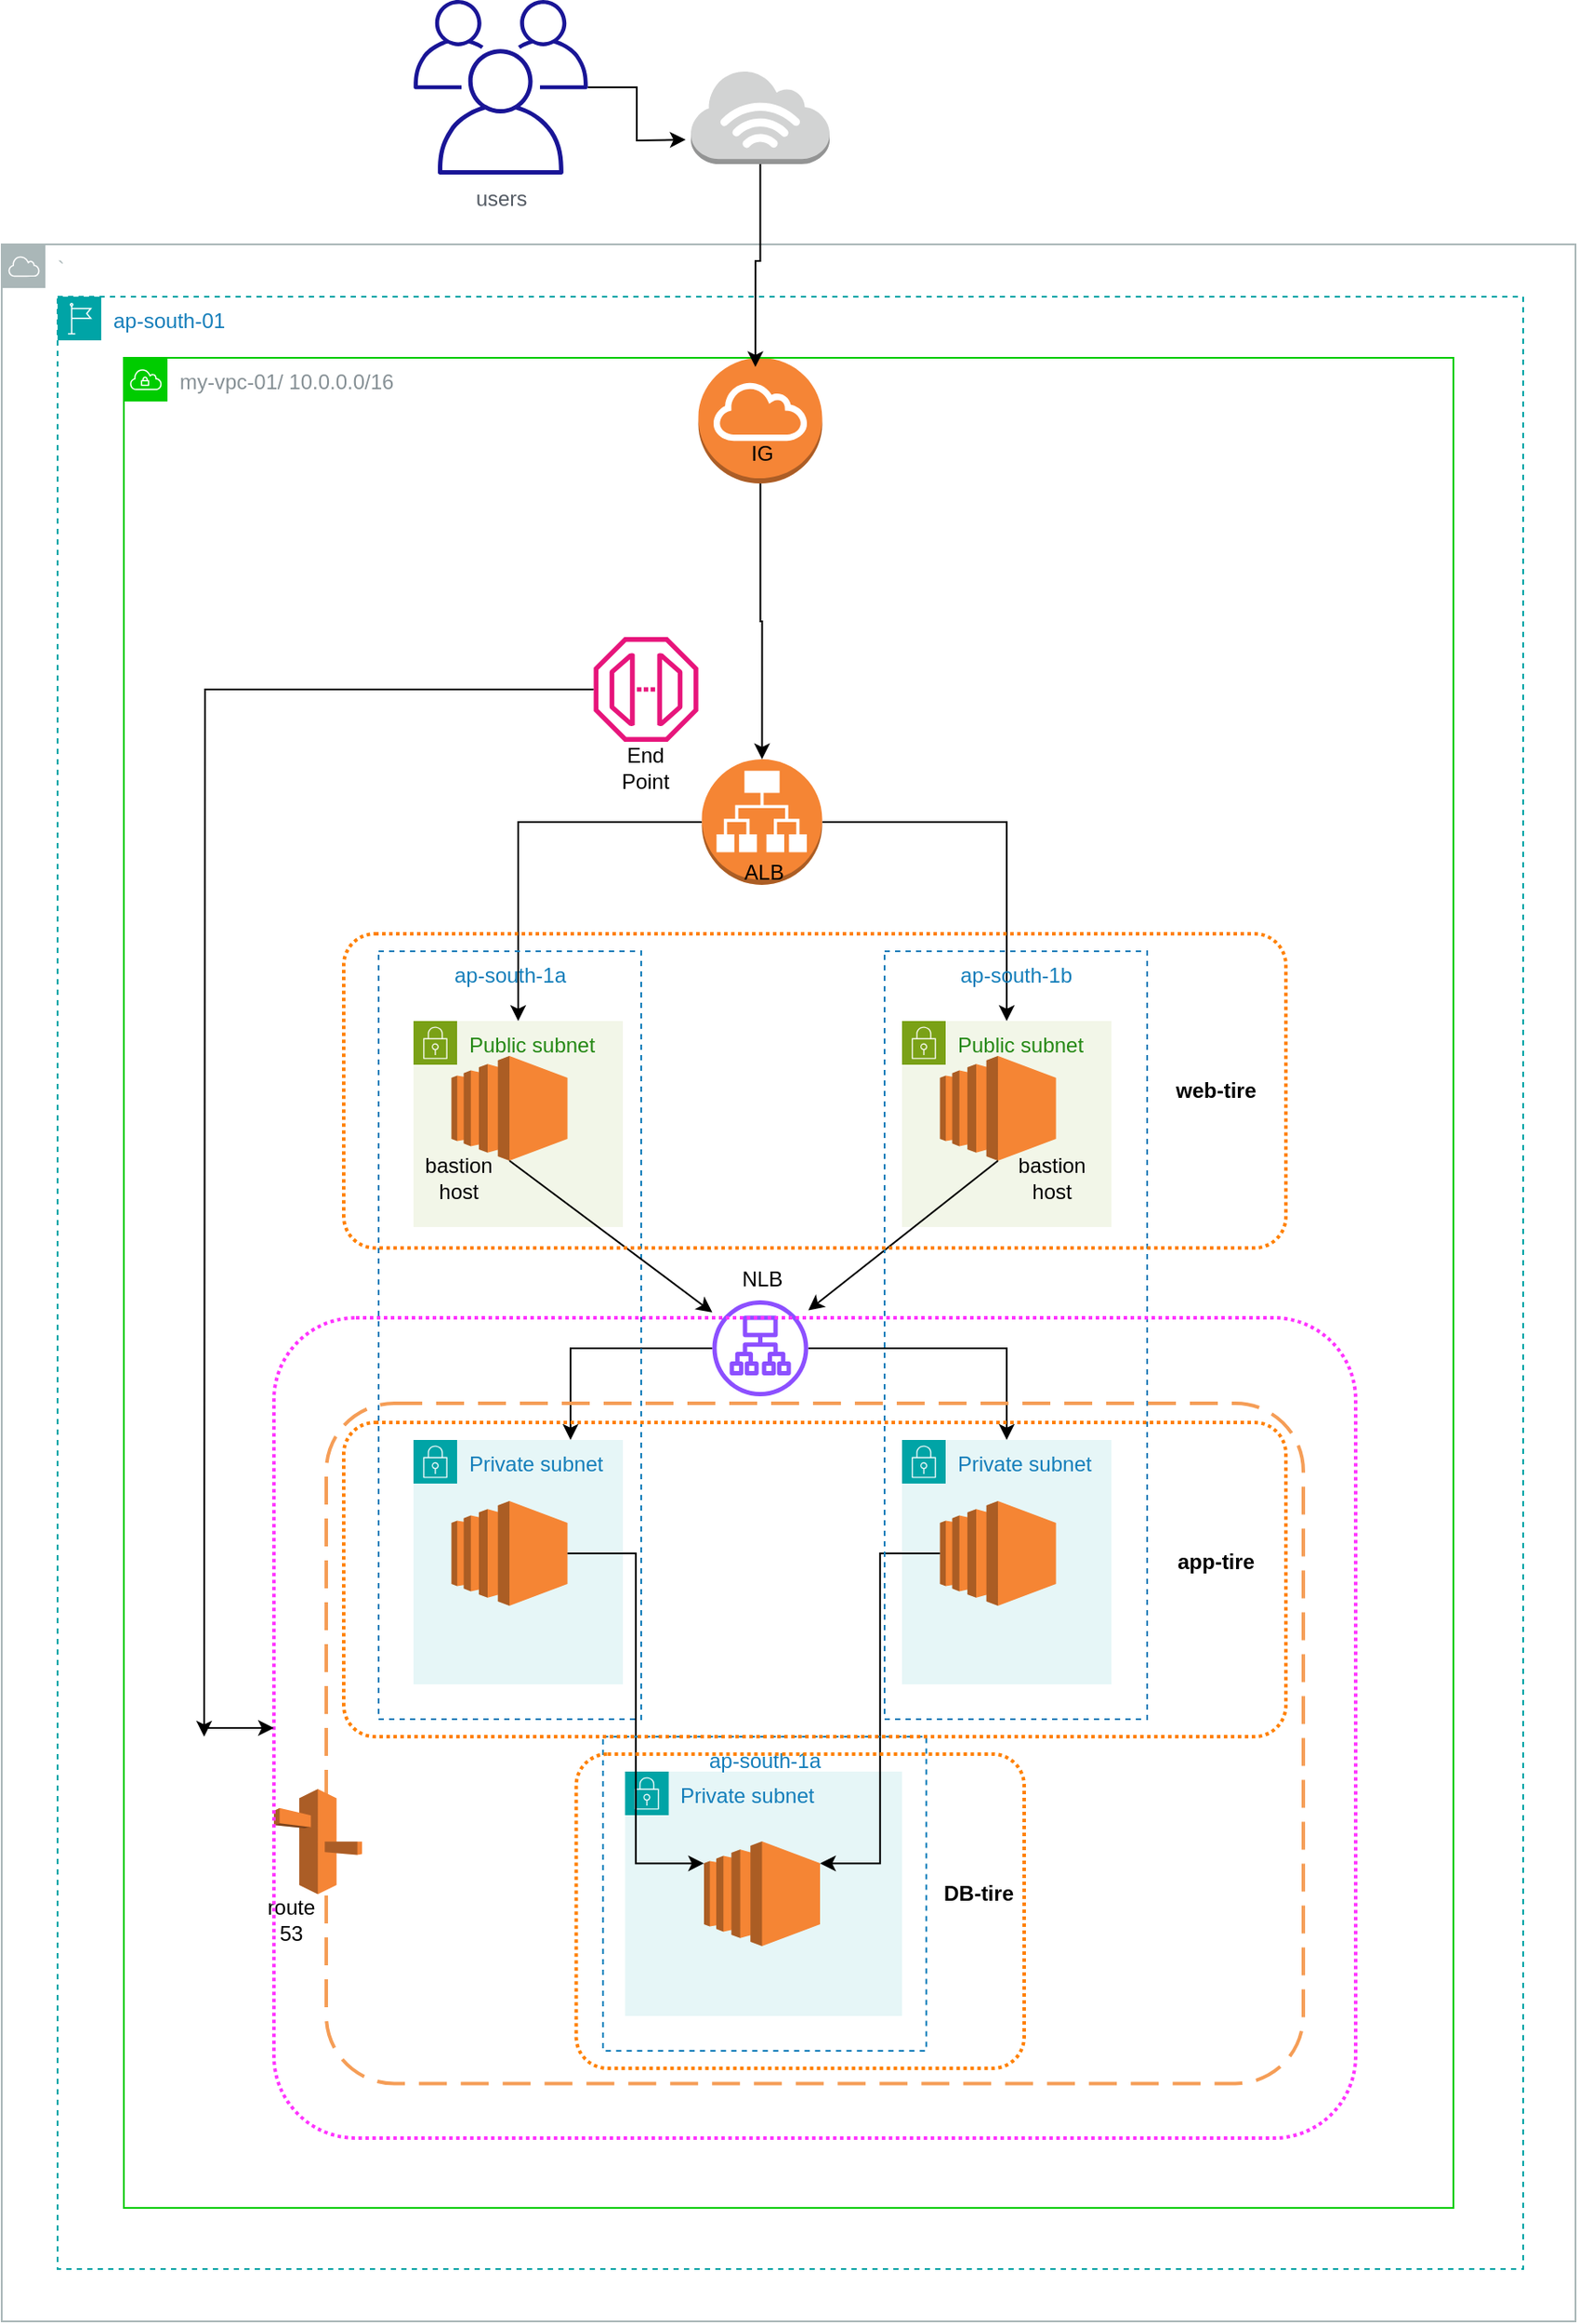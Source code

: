 <mxfile version="22.1.11" type="github">
  <diagram name="Page-1" id="aRuCgZtnoSvNG3mgIwN0">
    <mxGraphModel dx="2261" dy="2035" grid="1" gridSize="10" guides="1" tooltips="1" connect="1" arrows="1" fold="1" page="1" pageScale="1" pageWidth="827" pageHeight="1169" math="0" shadow="0">
      <root>
        <mxCell id="0" />
        <mxCell id="1" parent="0" />
        <mxCell id="_Dg9AQlfLl--0kB6ONo2-64" value="Public subnet" style="points=[[0,0],[0.25,0],[0.5,0],[0.75,0],[1,0],[1,0.25],[1,0.5],[1,0.75],[1,1],[0.75,1],[0.5,1],[0.25,1],[0,1],[0,0.75],[0,0.5],[0,0.25]];outlineConnect=0;gradientColor=none;html=1;whiteSpace=wrap;fontSize=12;fontStyle=0;container=1;pointerEvents=0;collapsible=0;recursiveResize=0;shape=mxgraph.aws4.group;grIcon=mxgraph.aws4.group_security_group;grStroke=0;strokeColor=#7AA116;fillColor=#F2F6E8;verticalAlign=top;align=left;spacingLeft=30;fontColor=#248814;dashed=0;" parent="1" vertex="1">
          <mxGeometry x="204" y="455" width="120" height="118" as="geometry" />
        </mxCell>
        <mxCell id="_Dg9AQlfLl--0kB6ONo2-65" value="" style="outlineConnect=0;dashed=0;verticalLabelPosition=bottom;verticalAlign=top;align=center;html=1;shape=mxgraph.aws3.ec2;fillColor=#F58534;gradientColor=none;" parent="_Dg9AQlfLl--0kB6ONo2-64" vertex="1">
          <mxGeometry x="21.75" y="20" width="66.5" height="60" as="geometry" />
        </mxCell>
        <mxCell id="_Dg9AQlfLl--0kB6ONo2-66" value="Public subnet" style="points=[[0,0],[0.25,0],[0.5,0],[0.75,0],[1,0],[1,0.25],[1,0.5],[1,0.75],[1,1],[0.75,1],[0.5,1],[0.25,1],[0,1],[0,0.75],[0,0.5],[0,0.25]];outlineConnect=0;gradientColor=none;html=1;whiteSpace=wrap;fontSize=12;fontStyle=0;container=1;pointerEvents=0;collapsible=0;recursiveResize=0;shape=mxgraph.aws4.group;grIcon=mxgraph.aws4.group_security_group;grStroke=0;strokeColor=#7AA116;fillColor=#F2F6E8;verticalAlign=top;align=left;spacingLeft=30;fontColor=#248814;dashed=0;" parent="1" vertex="1">
          <mxGeometry x="484" y="455" width="120" height="118" as="geometry" />
        </mxCell>
        <mxCell id="_Dg9AQlfLl--0kB6ONo2-67" value="" style="outlineConnect=0;dashed=0;verticalLabelPosition=bottom;verticalAlign=top;align=center;html=1;shape=mxgraph.aws3.ec2;fillColor=#F58534;gradientColor=none;" parent="_Dg9AQlfLl--0kB6ONo2-66" vertex="1">
          <mxGeometry x="21.75" y="20" width="66.5" height="60" as="geometry" />
        </mxCell>
        <mxCell id="_Dg9AQlfLl--0kB6ONo2-68" value="Private subnet" style="points=[[0,0],[0.25,0],[0.5,0],[0.75,0],[1,0],[1,0.25],[1,0.5],[1,0.75],[1,1],[0.75,1],[0.5,1],[0.25,1],[0,1],[0,0.75],[0,0.5],[0,0.25]];outlineConnect=0;gradientColor=none;html=1;whiteSpace=wrap;fontSize=12;fontStyle=0;container=1;pointerEvents=0;collapsible=0;recursiveResize=0;shape=mxgraph.aws4.group;grIcon=mxgraph.aws4.group_security_group;grStroke=0;strokeColor=#00A4A6;fillColor=#E6F6F7;verticalAlign=top;align=left;spacingLeft=30;fontColor=#147EBA;dashed=0;" parent="1" vertex="1">
          <mxGeometry x="204" y="695" width="120" height="140" as="geometry" />
        </mxCell>
        <mxCell id="_Dg9AQlfLl--0kB6ONo2-70" value="" style="outlineConnect=0;dashed=0;verticalLabelPosition=bottom;verticalAlign=top;align=center;html=1;shape=mxgraph.aws3.ec2;fillColor=#F58534;gradientColor=none;" parent="_Dg9AQlfLl--0kB6ONo2-68" vertex="1">
          <mxGeometry x="21.75" y="35" width="66.5" height="60" as="geometry" />
        </mxCell>
        <mxCell id="_Dg9AQlfLl--0kB6ONo2-74" value="Private subnet" style="points=[[0,0],[0.25,0],[0.5,0],[0.75,0],[1,0],[1,0.25],[1,0.5],[1,0.75],[1,1],[0.75,1],[0.5,1],[0.25,1],[0,1],[0,0.75],[0,0.5],[0,0.25]];outlineConnect=0;gradientColor=none;html=1;whiteSpace=wrap;fontSize=12;fontStyle=0;container=1;pointerEvents=0;collapsible=0;recursiveResize=0;shape=mxgraph.aws4.group;grIcon=mxgraph.aws4.group_security_group;grStroke=0;strokeColor=#00A4A6;fillColor=#E6F6F7;verticalAlign=top;align=left;spacingLeft=30;fontColor=#147EBA;dashed=0;" parent="1" vertex="1">
          <mxGeometry x="484" y="695" width="120" height="140" as="geometry" />
        </mxCell>
        <mxCell id="_Dg9AQlfLl--0kB6ONo2-75" value="" style="outlineConnect=0;dashed=0;verticalLabelPosition=bottom;verticalAlign=top;align=center;html=1;shape=mxgraph.aws3.ec2;fillColor=#F58534;gradientColor=none;" parent="_Dg9AQlfLl--0kB6ONo2-74" vertex="1">
          <mxGeometry x="21.75" y="35" width="66.5" height="60" as="geometry" />
        </mxCell>
        <mxCell id="_Dg9AQlfLl--0kB6ONo2-156" style="edgeStyle=orthogonalEdgeStyle;rounded=0;orthogonalLoop=1;jettySize=auto;html=1;" parent="1" source="_Dg9AQlfLl--0kB6ONo2-84" edge="1">
          <mxGeometry relative="1" as="geometry">
            <mxPoint x="84" y="865" as="targetPoint" />
          </mxGeometry>
        </mxCell>
        <mxCell id="_Dg9AQlfLl--0kB6ONo2-84" value="" style="sketch=0;outlineConnect=0;fontColor=#232F3E;gradientColor=none;fillColor=#E7157B;strokeColor=none;dashed=0;verticalLabelPosition=bottom;verticalAlign=top;align=center;html=1;fontSize=12;fontStyle=0;aspect=fixed;pointerEvents=1;shape=mxgraph.aws4.endpoint;" parent="1" vertex="1">
          <mxGeometry x="307.26" y="235" width="60" height="60" as="geometry" />
        </mxCell>
        <mxCell id="_Dg9AQlfLl--0kB6ONo2-85" style="edgeStyle=orthogonalEdgeStyle;rounded=0;orthogonalLoop=1;jettySize=auto;html=1;entryX=0.5;entryY=0;entryDx=0;entryDy=0;" parent="1" source="_Dg9AQlfLl--0kB6ONo2-87" target="_Dg9AQlfLl--0kB6ONo2-64" edge="1">
          <mxGeometry relative="1" as="geometry" />
        </mxCell>
        <mxCell id="_Dg9AQlfLl--0kB6ONo2-86" style="edgeStyle=orthogonalEdgeStyle;rounded=0;orthogonalLoop=1;jettySize=auto;html=1;entryX=0.5;entryY=0;entryDx=0;entryDy=0;" parent="1" source="_Dg9AQlfLl--0kB6ONo2-87" target="_Dg9AQlfLl--0kB6ONo2-66" edge="1">
          <mxGeometry relative="1" as="geometry" />
        </mxCell>
        <mxCell id="_Dg9AQlfLl--0kB6ONo2-87" value="" style="outlineConnect=0;dashed=0;verticalLabelPosition=bottom;verticalAlign=top;align=center;html=1;shape=mxgraph.aws3.application_load_balancer;fillColor=#F58534;gradientColor=none;" parent="1" vertex="1">
          <mxGeometry x="369.26" y="305" width="69" height="72" as="geometry" />
        </mxCell>
        <mxCell id="_Dg9AQlfLl--0kB6ONo2-88" style="edgeStyle=orthogonalEdgeStyle;rounded=0;orthogonalLoop=1;jettySize=auto;html=1;entryX=0.75;entryY=0;entryDx=0;entryDy=0;" parent="1" source="_Dg9AQlfLl--0kB6ONo2-90" target="_Dg9AQlfLl--0kB6ONo2-68" edge="1">
          <mxGeometry relative="1" as="geometry" />
        </mxCell>
        <mxCell id="_Dg9AQlfLl--0kB6ONo2-89" style="edgeStyle=orthogonalEdgeStyle;rounded=0;orthogonalLoop=1;jettySize=auto;html=1;entryX=0.5;entryY=0;entryDx=0;entryDy=0;" parent="1" source="_Dg9AQlfLl--0kB6ONo2-90" target="_Dg9AQlfLl--0kB6ONo2-74" edge="1">
          <mxGeometry relative="1" as="geometry" />
        </mxCell>
        <mxCell id="_Dg9AQlfLl--0kB6ONo2-90" value="" style="sketch=0;outlineConnect=0;fontColor=#232F3E;gradientColor=none;fillColor=#8C4FFF;strokeColor=none;dashed=0;verticalLabelPosition=bottom;verticalAlign=top;align=center;html=1;fontSize=12;fontStyle=0;aspect=fixed;pointerEvents=1;shape=mxgraph.aws4.application_load_balancer;" parent="1" vertex="1">
          <mxGeometry x="375.26" y="615" width="55" height="55" as="geometry" />
        </mxCell>
        <mxCell id="_Dg9AQlfLl--0kB6ONo2-91" value="&lt;div class=&quot;column-row&quot; style=&quot;height: 36px;&quot;&gt;&lt;div class=&quot;column-sub-section-header&quot;&gt;ap-south-1a&lt;/div&gt;&lt;/div&gt;" style="fillColor=none;strokeColor=#147EBA;dashed=1;verticalAlign=top;fontStyle=0;fontColor=#147EBA;whiteSpace=wrap;html=1;" parent="1" vertex="1">
          <mxGeometry x="184" y="415" width="150.5" height="440" as="geometry" />
        </mxCell>
        <mxCell id="_Dg9AQlfLl--0kB6ONo2-96" value="" style="outlineConnect=0;dashed=0;verticalLabelPosition=bottom;verticalAlign=top;align=center;html=1;shape=mxgraph.aws3.internet_gateway;fillColor=#F58536;gradientColor=none;" parent="1" vertex="1">
          <mxGeometry x="367.26" y="75" width="71" height="72" as="geometry" />
        </mxCell>
        <mxCell id="_Dg9AQlfLl--0kB6ONo2-97" value="" style="rounded=1;arcSize=10;dashed=1;strokeColor=#F59D56;fillColor=none;gradientColor=none;dashPattern=8 4;strokeWidth=2;" parent="1" vertex="1">
          <mxGeometry x="154" y="674" width="560" height="389.75" as="geometry" />
        </mxCell>
        <mxCell id="_Dg9AQlfLl--0kB6ONo2-98" value="" style="outlineConnect=0;dashed=0;verticalLabelPosition=bottom;verticalAlign=top;align=center;html=1;shape=mxgraph.aws3.route_53;fillColor=#F58536;gradientColor=none;" parent="1" vertex="1">
          <mxGeometry x="124" y="895" width="50.5" height="60.25" as="geometry" />
        </mxCell>
        <mxCell id="_Dg9AQlfLl--0kB6ONo2-99" value="my-vpc-01/ 10.0.0.0/16" style="sketch=0;outlineConnect=0;gradientColor=none;html=1;whiteSpace=wrap;fontSize=12;fontStyle=0;shape=mxgraph.aws4.group;grIcon=mxgraph.aws4.group_vpc;strokeColor=#00CC00;fillColor=none;verticalAlign=top;align=left;spacingLeft=30;fontColor=#879196;dashed=0;" parent="1" vertex="1">
          <mxGeometry x="38" y="75" width="762" height="1060" as="geometry" />
        </mxCell>
        <mxCell id="_Dg9AQlfLl--0kB6ONo2-100" style="edgeStyle=orthogonalEdgeStyle;rounded=0;orthogonalLoop=1;jettySize=auto;html=1;entryX=0.5;entryY=0;entryDx=0;entryDy=0;entryPerimeter=0;" parent="1" source="_Dg9AQlfLl--0kB6ONo2-96" target="_Dg9AQlfLl--0kB6ONo2-87" edge="1">
          <mxGeometry relative="1" as="geometry">
            <mxPoint x="403" y="215" as="targetPoint" />
          </mxGeometry>
        </mxCell>
        <mxCell id="_Dg9AQlfLl--0kB6ONo2-102" value="" style="endArrow=classic;html=1;rounded=0;exitX=0.5;exitY=1;exitDx=0;exitDy=0;exitPerimeter=0;" parent="1" source="_Dg9AQlfLl--0kB6ONo2-65" target="_Dg9AQlfLl--0kB6ONo2-90" edge="1">
          <mxGeometry width="50" height="50" relative="1" as="geometry">
            <mxPoint x="4" y="765" as="sourcePoint" />
            <mxPoint x="54" y="715" as="targetPoint" />
          </mxGeometry>
        </mxCell>
        <mxCell id="_Dg9AQlfLl--0kB6ONo2-103" value="" style="endArrow=classic;html=1;rounded=0;exitX=0.5;exitY=1;exitDx=0;exitDy=0;exitPerimeter=0;" parent="1" source="_Dg9AQlfLl--0kB6ONo2-67" target="_Dg9AQlfLl--0kB6ONo2-90" edge="1">
          <mxGeometry width="50" height="50" relative="1" as="geometry">
            <mxPoint x="574" y="585" as="sourcePoint" />
            <mxPoint x="434" y="615" as="targetPoint" />
          </mxGeometry>
        </mxCell>
        <mxCell id="_Dg9AQlfLl--0kB6ONo2-105" value="ap-south-01" style="points=[[0,0],[0.25,0],[0.5,0],[0.75,0],[1,0],[1,0.25],[1,0.5],[1,0.75],[1,1],[0.75,1],[0.5,1],[0.25,1],[0,1],[0,0.75],[0,0.5],[0,0.25]];outlineConnect=0;gradientColor=none;html=1;whiteSpace=wrap;fontSize=12;fontStyle=0;container=1;pointerEvents=0;collapsible=0;recursiveResize=0;shape=mxgraph.aws4.group;grIcon=mxgraph.aws4.group_region;strokeColor=#00A4A6;fillColor=none;verticalAlign=top;align=left;spacingLeft=30;fontColor=#147EBA;dashed=1;" parent="1" vertex="1">
          <mxGeometry y="40" width="840" height="1130" as="geometry" />
        </mxCell>
        <mxCell id="_Dg9AQlfLl--0kB6ONo2-114" value="ALB" style="text;html=1;strokeColor=none;fillColor=none;align=center;verticalAlign=middle;whiteSpace=wrap;rounded=0;" parent="1" vertex="1">
          <mxGeometry x="375.26" y="355" width="60" height="30" as="geometry" />
        </mxCell>
        <mxCell id="_Dg9AQlfLl--0kB6ONo2-112" value="IG" style="text;html=1;strokeColor=none;fillColor=none;align=center;verticalAlign=middle;whiteSpace=wrap;rounded=0;" parent="1" vertex="1">
          <mxGeometry x="374" y="115" width="60" height="30" as="geometry" />
        </mxCell>
        <mxCell id="_Dg9AQlfLl--0kB6ONo2-124" value="route&lt;br&gt;53" style="text;html=1;strokeColor=none;fillColor=none;align=center;verticalAlign=middle;whiteSpace=wrap;rounded=0;" parent="1" vertex="1">
          <mxGeometry x="104" y="955.25" width="60" height="30" as="geometry" />
        </mxCell>
        <mxCell id="_Dg9AQlfLl--0kB6ONo2-128" value="Private subnet" style="points=[[0,0],[0.25,0],[0.5,0],[0.75,0],[1,0],[1,0.25],[1,0.5],[1,0.75],[1,1],[0.75,1],[0.5,1],[0.25,1],[0,1],[0,0.75],[0,0.5],[0,0.25]];outlineConnect=0;gradientColor=none;html=1;whiteSpace=wrap;fontSize=12;fontStyle=0;container=1;pointerEvents=0;collapsible=0;recursiveResize=0;shape=mxgraph.aws4.group;grIcon=mxgraph.aws4.group_security_group;grStroke=0;strokeColor=#00A4A6;fillColor=#E6F6F7;verticalAlign=top;align=left;spacingLeft=30;fontColor=#147EBA;dashed=0;" parent="1" vertex="1">
          <mxGeometry x="325.26" y="885" width="158.74" height="140" as="geometry" />
        </mxCell>
        <mxCell id="_Dg9AQlfLl--0kB6ONo2-131" value="" style="outlineConnect=0;dashed=0;verticalLabelPosition=bottom;verticalAlign=top;align=center;html=1;shape=mxgraph.aws3.ec2;fillColor=#F58534;gradientColor=none;" parent="_Dg9AQlfLl--0kB6ONo2-128" vertex="1">
          <mxGeometry x="45.25" y="40" width="66.5" height="60" as="geometry" />
        </mxCell>
        <mxCell id="_Dg9AQlfLl--0kB6ONo2-69" style="edgeStyle=orthogonalEdgeStyle;rounded=0;orthogonalLoop=1;jettySize=auto;html=1;entryX=0;entryY=0.21;entryDx=0;entryDy=0;entryPerimeter=0;" parent="1" source="_Dg9AQlfLl--0kB6ONo2-70" target="_Dg9AQlfLl--0kB6ONo2-131" edge="1">
          <mxGeometry relative="1" as="geometry">
            <mxPoint x="259" y="875" as="targetPoint" />
          </mxGeometry>
        </mxCell>
        <mxCell id="_Dg9AQlfLl--0kB6ONo2-137" style="edgeStyle=orthogonalEdgeStyle;rounded=0;orthogonalLoop=1;jettySize=auto;html=1;entryX=1;entryY=0.21;entryDx=0;entryDy=0;entryPerimeter=0;" parent="1" source="_Dg9AQlfLl--0kB6ONo2-75" target="_Dg9AQlfLl--0kB6ONo2-131" edge="1">
          <mxGeometry relative="1" as="geometry">
            <mxPoint x="474" y="945" as="targetPoint" />
          </mxGeometry>
        </mxCell>
        <mxCell id="_Dg9AQlfLl--0kB6ONo2-133" value="&lt;b&gt;DB-tire&lt;/b&gt;" style="text;html=1;strokeColor=none;fillColor=none;align=center;verticalAlign=middle;whiteSpace=wrap;rounded=0;" parent="1" vertex="1">
          <mxGeometry x="497.89" y="940" width="60" height="30" as="geometry" />
        </mxCell>
        <mxCell id="_Dg9AQlfLl--0kB6ONo2-72" value="&lt;b&gt;app-tire&lt;/b&gt;" style="text;html=1;strokeColor=none;fillColor=none;align=center;verticalAlign=middle;whiteSpace=wrap;rounded=0;" parent="1" vertex="1">
          <mxGeometry x="634" y="750" width="60" height="30" as="geometry" />
        </mxCell>
        <mxCell id="_Dg9AQlfLl--0kB6ONo2-139" value="&lt;div class=&quot;column-row&quot; style=&quot;height: 36px;&quot;&gt;&lt;div class=&quot;column-sub-section-header&quot;&gt;ap-south-1b&lt;br&gt;&lt;/div&gt;&lt;/div&gt;" style="fillColor=none;strokeColor=#147EBA;dashed=1;verticalAlign=top;fontStyle=0;fontColor=#147EBA;whiteSpace=wrap;html=1;" parent="1" vertex="1">
          <mxGeometry x="474" y="415" width="150.5" height="440" as="geometry" />
        </mxCell>
        <mxCell id="_Dg9AQlfLl--0kB6ONo2-145" value="&lt;div class=&quot;column-row&quot; style=&quot;height: 36px;&quot;&gt;&lt;div class=&quot;column-sub-section-header&quot;&gt;ap-south-1a&lt;/div&gt;&lt;/div&gt;" style="fillColor=none;strokeColor=#147EBA;dashed=1;verticalAlign=top;fontStyle=0;fontColor=#147EBA;whiteSpace=wrap;html=1;" parent="1" vertex="1">
          <mxGeometry x="312.64" y="865" width="185.25" height="180" as="geometry" />
        </mxCell>
        <mxCell id="_Dg9AQlfLl--0kB6ONo2-146" value="&lt;b&gt;web-tire&lt;br&gt;&lt;/b&gt;" style="text;html=1;strokeColor=none;fillColor=none;align=center;verticalAlign=middle;whiteSpace=wrap;rounded=0;" parent="1" vertex="1">
          <mxGeometry x="634" y="480" width="60" height="30" as="geometry" />
        </mxCell>
        <mxCell id="_Dg9AQlfLl--0kB6ONo2-115" value="NLB&lt;br&gt;&lt;br&gt;" style="text;html=1;strokeColor=none;fillColor=none;align=center;verticalAlign=middle;whiteSpace=wrap;rounded=0;" parent="1" vertex="1">
          <mxGeometry x="374" y="595" width="60" height="30" as="geometry" />
        </mxCell>
        <mxCell id="_Dg9AQlfLl--0kB6ONo2-150" value="" style="rounded=1;arcSize=10;dashed=1;fillColor=none;gradientColor=none;dashPattern=1 1;strokeWidth=2;strokeColor=#FF8000;" parent="1" vertex="1">
          <mxGeometry x="164" y="405" width="540" height="180" as="geometry" />
        </mxCell>
        <mxCell id="_Dg9AQlfLl--0kB6ONo2-151" value="" style="rounded=1;arcSize=10;dashed=1;fillColor=none;gradientColor=none;dashPattern=1 1;strokeWidth=2;strokeColor=#FF8000;" parent="1" vertex="1">
          <mxGeometry x="164" y="685" width="540" height="180" as="geometry" />
        </mxCell>
        <mxCell id="_Dg9AQlfLl--0kB6ONo2-152" value="" style="rounded=1;arcSize=10;dashed=1;fillColor=none;gradientColor=none;dashPattern=1 1;strokeWidth=2;strokeColor=#FF8000;" parent="1" vertex="1">
          <mxGeometry x="297.26" y="875" width="256.74" height="180" as="geometry" />
        </mxCell>
        <mxCell id="_Dg9AQlfLl--0kB6ONo2-154" style="edgeStyle=orthogonalEdgeStyle;rounded=0;orthogonalLoop=1;jettySize=auto;html=1;exitX=0.5;exitY=1;exitDx=0;exitDy=0;" parent="1" source="_Dg9AQlfLl--0kB6ONo2-124" target="_Dg9AQlfLl--0kB6ONo2-124" edge="1">
          <mxGeometry relative="1" as="geometry" />
        </mxCell>
        <mxCell id="_Dg9AQlfLl--0kB6ONo2-117" value="End&lt;br&gt;Point&lt;br&gt;" style="text;html=1;strokeColor=none;fillColor=none;align=center;verticalAlign=middle;whiteSpace=wrap;rounded=0;" parent="1" vertex="1">
          <mxGeometry x="307.26" y="295" width="60" height="30" as="geometry" />
        </mxCell>
        <mxCell id="_Dg9AQlfLl--0kB6ONo2-155" value="" style="rounded=1;arcSize=10;dashed=1;fillColor=none;gradientColor=none;dashPattern=1 1;strokeWidth=2;strokeColor=#FF33FF;" parent="1" vertex="1">
          <mxGeometry x="124" y="625" width="620" height="470" as="geometry" />
        </mxCell>
        <mxCell id="_Dg9AQlfLl--0kB6ONo2-161" value="" style="endArrow=classic;html=1;rounded=0;entryX=0;entryY=0.5;entryDx=0;entryDy=0;" parent="1" target="_Dg9AQlfLl--0kB6ONo2-155" edge="1">
          <mxGeometry width="50" height="50" relative="1" as="geometry">
            <mxPoint x="84" y="860" as="sourcePoint" />
            <mxPoint x="-116" y="835" as="targetPoint" />
          </mxGeometry>
        </mxCell>
        <mxCell id="_Dg9AQlfLl--0kB6ONo2-101" value="`" style="sketch=0;outlineConnect=0;gradientColor=none;html=1;whiteSpace=wrap;fontSize=12;fontStyle=0;shape=mxgraph.aws4.group;grIcon=mxgraph.aws4.group_aws_cloud;strokeColor=#AAB7B8;fillColor=none;verticalAlign=top;align=left;spacingLeft=30;fontColor=#AAB7B8;dashed=0;" parent="1" vertex="1">
          <mxGeometry x="-32.01" y="10" width="902.01" height="1190" as="geometry" />
        </mxCell>
        <mxCell id="yh78TfkuKiKUqgtQuCIe-8" style="edgeStyle=orthogonalEdgeStyle;rounded=0;orthogonalLoop=1;jettySize=auto;html=1;entryX=0.475;entryY=0.005;entryDx=0;entryDy=0;entryPerimeter=0;" parent="1" source="yh78TfkuKiKUqgtQuCIe-2" target="_Dg9AQlfLl--0kB6ONo2-99" edge="1">
          <mxGeometry relative="1" as="geometry">
            <mxPoint x="380" y="-30" as="targetPoint" />
          </mxGeometry>
        </mxCell>
        <mxCell id="yh78TfkuKiKUqgtQuCIe-2" value="" style="outlineConnect=0;dashed=0;verticalLabelPosition=bottom;verticalAlign=top;align=center;html=1;shape=mxgraph.aws3.internet_3;fillColor=#D2D3D3;gradientColor=none;" parent="1" vertex="1">
          <mxGeometry x="363.01" y="-90" width="79.5" height="54" as="geometry" />
        </mxCell>
        <mxCell id="3UgUi8umlS0cr7r5IpCt-2" style="edgeStyle=orthogonalEdgeStyle;rounded=0;orthogonalLoop=1;jettySize=auto;html=1;" parent="1" source="3UgUi8umlS0cr7r5IpCt-1" edge="1">
          <mxGeometry relative="1" as="geometry">
            <mxPoint x="360" y="-50" as="targetPoint" />
          </mxGeometry>
        </mxCell>
        <mxCell id="3UgUi8umlS0cr7r5IpCt-1" value="users" style="sketch=0;outlineConnect=0;gradientColor=none;fontColor=#545B64;strokeColor=none;fillColor=#191596;dashed=0;verticalLabelPosition=bottom;verticalAlign=top;align=center;html=1;fontSize=12;fontStyle=0;aspect=fixed;shape=mxgraph.aws4.illustration_users;pointerEvents=1" parent="1" vertex="1">
          <mxGeometry x="204" y="-130" width="100" height="100" as="geometry" />
        </mxCell>
        <mxCell id="DM1UtvMPjDICMWByIDXx-2" value="bastion host" style="text;html=1;strokeColor=none;fillColor=none;align=center;verticalAlign=middle;whiteSpace=wrap;rounded=0;" vertex="1" parent="1">
          <mxGeometry x="540" y="530" width="60" height="30" as="geometry" />
        </mxCell>
        <mxCell id="DM1UtvMPjDICMWByIDXx-3" value="bastion host" style="text;html=1;strokeColor=none;fillColor=none;align=center;verticalAlign=middle;whiteSpace=wrap;rounded=0;" vertex="1" parent="1">
          <mxGeometry x="200" y="530" width="60" height="30" as="geometry" />
        </mxCell>
      </root>
    </mxGraphModel>
  </diagram>
</mxfile>
